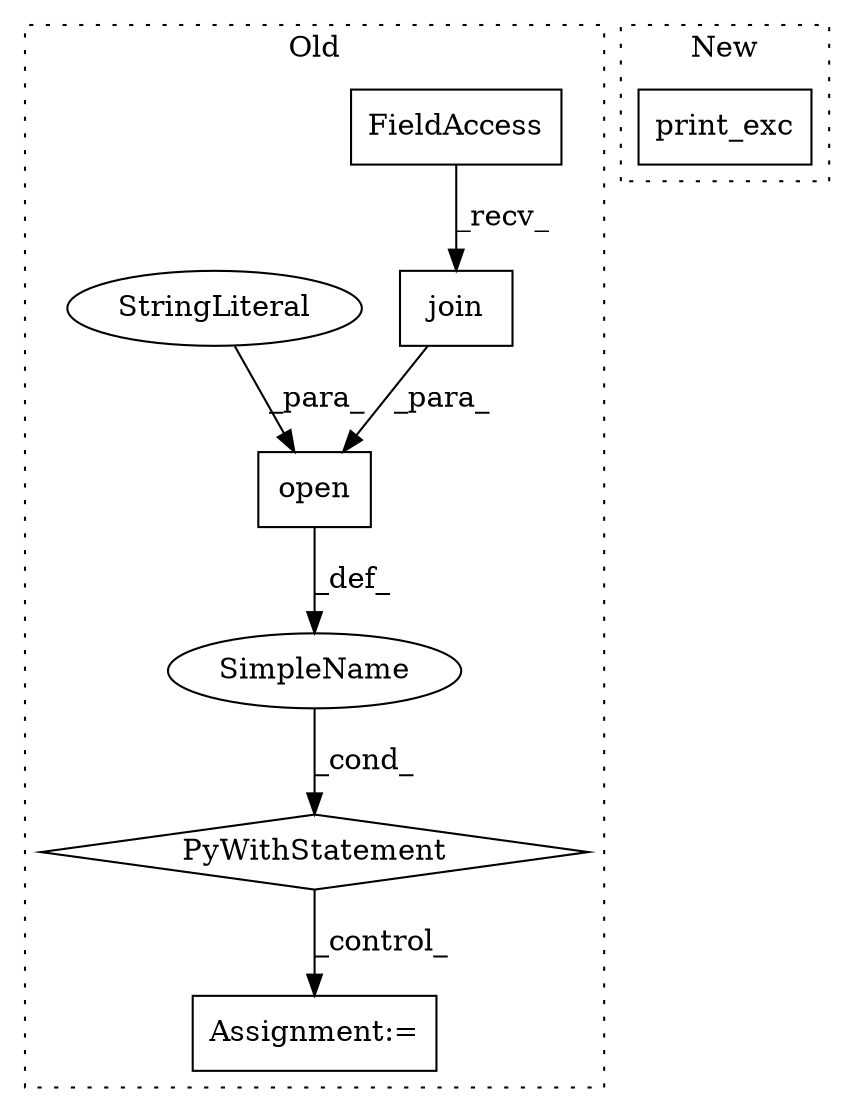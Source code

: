 digraph G {
subgraph cluster0 {
1 [label="join" a="32" s="3500,3519" l="5,1" shape="box"];
3 [label="FieldAccess" a="22" s="3492" l="7" shape="box"];
4 [label="PyWithStatement" a="104" s="3528,3554" l="10,2" shape="diamond"];
5 [label="SimpleName" a="42" s="" l="" shape="ellipse"];
6 [label="Assignment:=" a="7" s="3578" l="1" shape="box"];
7 [label="open" a="32" s="3538,3553" l="5,1" shape="box"];
8 [label="StringLiteral" a="45" s="3550" l="3" shape="ellipse"];
label = "Old";
style="dotted";
}
subgraph cluster1 {
2 [label="print_exc" a="32" s="3560" l="11" shape="box"];
label = "New";
style="dotted";
}
1 -> 7 [label="_para_"];
3 -> 1 [label="_recv_"];
4 -> 6 [label="_control_"];
5 -> 4 [label="_cond_"];
7 -> 5 [label="_def_"];
8 -> 7 [label="_para_"];
}